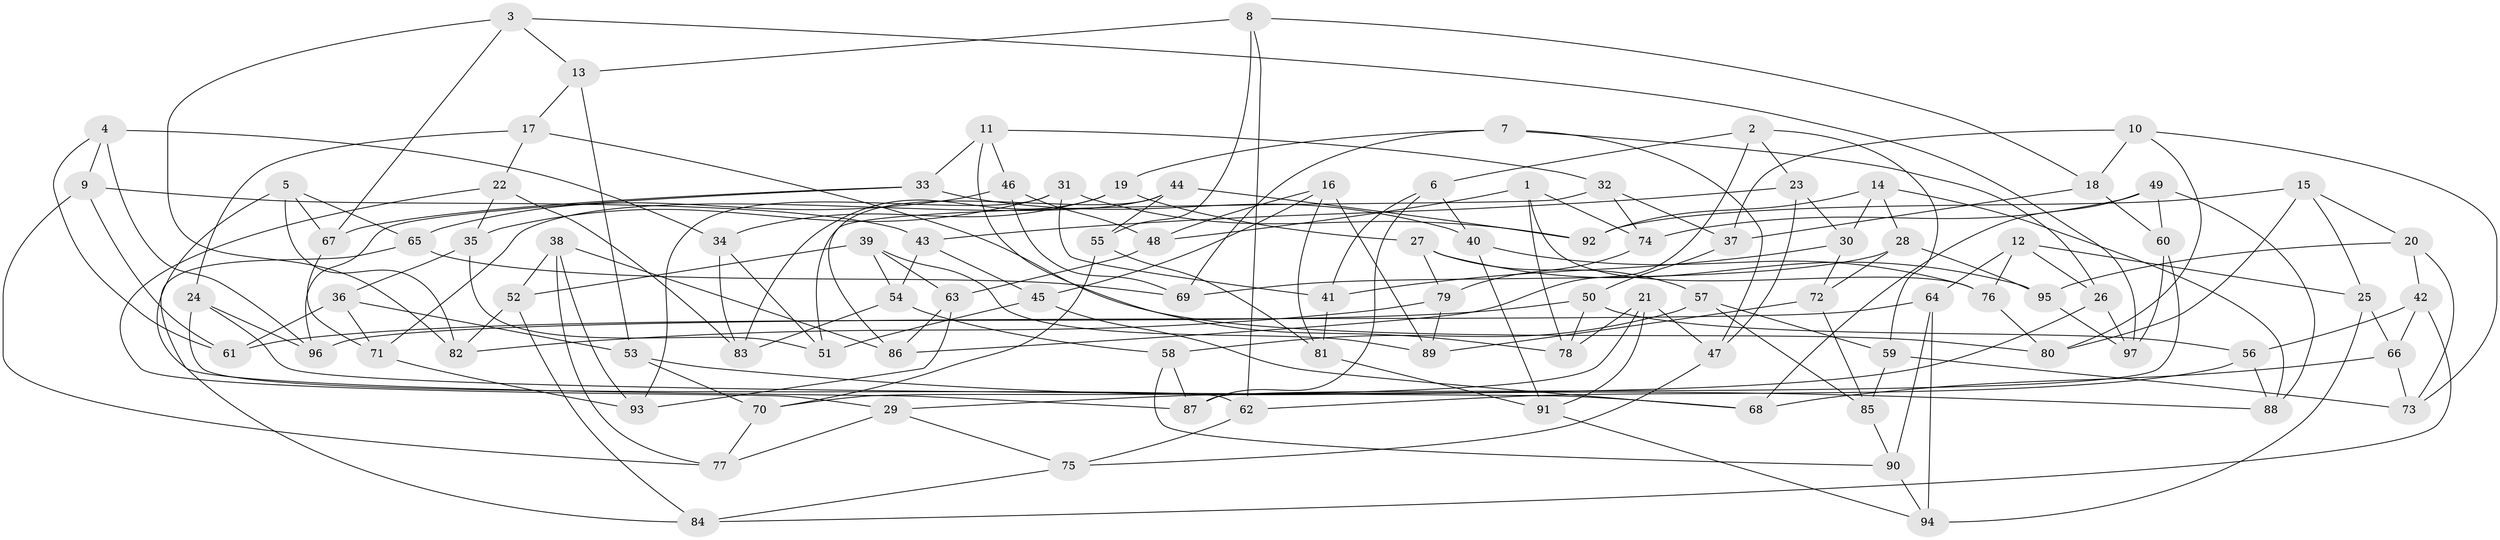 // Generated by graph-tools (version 1.1) at 2025/03/03/09/25 03:03:06]
// undirected, 97 vertices, 194 edges
graph export_dot {
graph [start="1"]
  node [color=gray90,style=filled];
  1;
  2;
  3;
  4;
  5;
  6;
  7;
  8;
  9;
  10;
  11;
  12;
  13;
  14;
  15;
  16;
  17;
  18;
  19;
  20;
  21;
  22;
  23;
  24;
  25;
  26;
  27;
  28;
  29;
  30;
  31;
  32;
  33;
  34;
  35;
  36;
  37;
  38;
  39;
  40;
  41;
  42;
  43;
  44;
  45;
  46;
  47;
  48;
  49;
  50;
  51;
  52;
  53;
  54;
  55;
  56;
  57;
  58;
  59;
  60;
  61;
  62;
  63;
  64;
  65;
  66;
  67;
  68;
  69;
  70;
  71;
  72;
  73;
  74;
  75;
  76;
  77;
  78;
  79;
  80;
  81;
  82;
  83;
  84;
  85;
  86;
  87;
  88;
  89;
  90;
  91;
  92;
  93;
  94;
  95;
  96;
  97;
  1 -- 78;
  1 -- 76;
  1 -- 74;
  1 -- 48;
  2 -- 6;
  2 -- 23;
  2 -- 86;
  2 -- 59;
  3 -- 67;
  3 -- 97;
  3 -- 82;
  3 -- 13;
  4 -- 61;
  4 -- 96;
  4 -- 9;
  4 -- 34;
  5 -- 65;
  5 -- 67;
  5 -- 82;
  5 -- 87;
  6 -- 87;
  6 -- 40;
  6 -- 41;
  7 -- 19;
  7 -- 47;
  7 -- 69;
  7 -- 26;
  8 -- 55;
  8 -- 18;
  8 -- 62;
  8 -- 13;
  9 -- 43;
  9 -- 77;
  9 -- 61;
  10 -- 18;
  10 -- 73;
  10 -- 37;
  10 -- 80;
  11 -- 33;
  11 -- 32;
  11 -- 78;
  11 -- 46;
  12 -- 25;
  12 -- 64;
  12 -- 76;
  12 -- 26;
  13 -- 53;
  13 -- 17;
  14 -- 28;
  14 -- 92;
  14 -- 30;
  14 -- 88;
  15 -- 20;
  15 -- 80;
  15 -- 25;
  15 -- 92;
  16 -- 45;
  16 -- 89;
  16 -- 81;
  16 -- 48;
  17 -- 80;
  17 -- 24;
  17 -- 22;
  18 -- 37;
  18 -- 60;
  19 -- 83;
  19 -- 27;
  19 -- 34;
  20 -- 73;
  20 -- 42;
  20 -- 95;
  21 -- 47;
  21 -- 91;
  21 -- 70;
  21 -- 78;
  22 -- 29;
  22 -- 35;
  22 -- 83;
  23 -- 43;
  23 -- 47;
  23 -- 30;
  24 -- 68;
  24 -- 62;
  24 -- 96;
  25 -- 66;
  25 -- 94;
  26 -- 97;
  26 -- 29;
  27 -- 95;
  27 -- 57;
  27 -- 79;
  28 -- 72;
  28 -- 95;
  28 -- 69;
  29 -- 75;
  29 -- 77;
  30 -- 72;
  30 -- 41;
  31 -- 93;
  31 -- 92;
  31 -- 35;
  31 -- 41;
  32 -- 51;
  32 -- 37;
  32 -- 74;
  33 -- 40;
  33 -- 67;
  33 -- 96;
  34 -- 83;
  34 -- 51;
  35 -- 51;
  35 -- 36;
  36 -- 61;
  36 -- 71;
  36 -- 53;
  37 -- 50;
  38 -- 86;
  38 -- 93;
  38 -- 52;
  38 -- 77;
  39 -- 52;
  39 -- 89;
  39 -- 54;
  39 -- 63;
  40 -- 91;
  40 -- 76;
  41 -- 81;
  42 -- 56;
  42 -- 84;
  42 -- 66;
  43 -- 54;
  43 -- 45;
  44 -- 92;
  44 -- 55;
  44 -- 86;
  44 -- 71;
  45 -- 68;
  45 -- 51;
  46 -- 65;
  46 -- 48;
  46 -- 69;
  47 -- 75;
  48 -- 63;
  49 -- 88;
  49 -- 74;
  49 -- 68;
  49 -- 60;
  50 -- 78;
  50 -- 56;
  50 -- 61;
  52 -- 82;
  52 -- 84;
  53 -- 70;
  53 -- 88;
  54 -- 83;
  54 -- 58;
  55 -- 70;
  55 -- 81;
  56 -- 62;
  56 -- 88;
  57 -- 58;
  57 -- 85;
  57 -- 59;
  58 -- 90;
  58 -- 87;
  59 -- 85;
  59 -- 73;
  60 -- 97;
  60 -- 87;
  62 -- 75;
  63 -- 93;
  63 -- 86;
  64 -- 94;
  64 -- 96;
  64 -- 90;
  65 -- 69;
  65 -- 84;
  66 -- 73;
  66 -- 68;
  67 -- 71;
  70 -- 77;
  71 -- 93;
  72 -- 85;
  72 -- 89;
  74 -- 79;
  75 -- 84;
  76 -- 80;
  79 -- 82;
  79 -- 89;
  81 -- 91;
  85 -- 90;
  90 -- 94;
  91 -- 94;
  95 -- 97;
}
